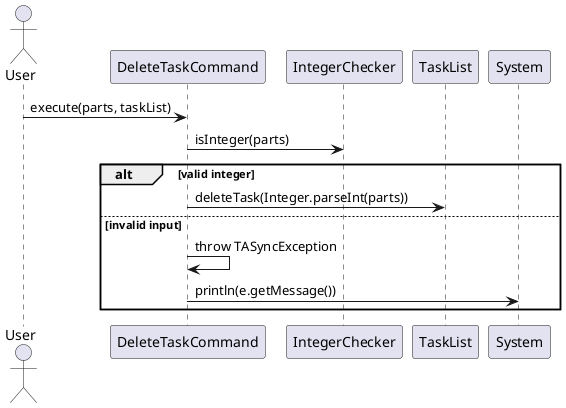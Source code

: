 @startuml
'https://plantuml.com/sequence-diagram

actor User

participant "DeleteTaskCommand" as DeleteCmd
participant "IntegerChecker" as Checker
participant "TaskList" as TaskList
participant "System" as Console

User -> DeleteCmd : execute(parts, taskList)

DeleteCmd -> Checker : isInteger(parts)
alt valid integer
    DeleteCmd -> TaskList : deleteTask(Integer.parseInt(parts))
else invalid input
    DeleteCmd -> DeleteCmd : throw TASyncException
    DeleteCmd -> Console : println(e.getMessage())
end

@enduml